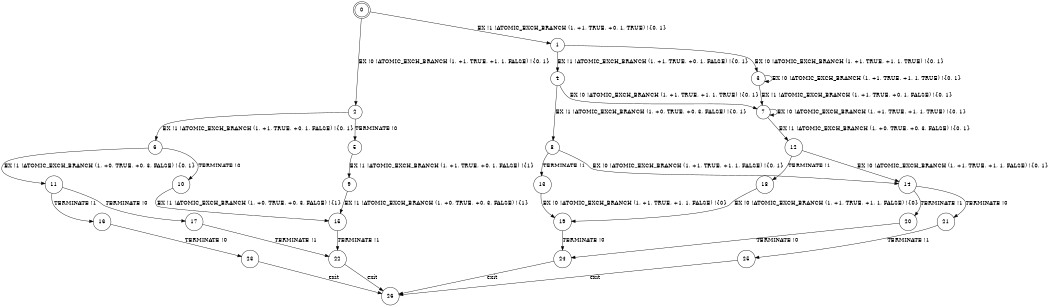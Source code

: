 digraph BCG {
size = "7, 10.5";
center = TRUE;
node [shape = circle];
0 [peripheries = 2];
0 -> 1 [label = "EX !1 !ATOMIC_EXCH_BRANCH (1, +1, TRUE, +0, 1, TRUE) !{0, 1}"];
0 -> 2 [label = "EX !0 !ATOMIC_EXCH_BRANCH (1, +1, TRUE, +1, 1, FALSE) !{0, 1}"];
1 -> 3 [label = "EX !0 !ATOMIC_EXCH_BRANCH (1, +1, TRUE, +1, 1, TRUE) !{0, 1}"];
1 -> 4 [label = "EX !1 !ATOMIC_EXCH_BRANCH (1, +1, TRUE, +0, 1, FALSE) !{0, 1}"];
2 -> 5 [label = "TERMINATE !0"];
2 -> 6 [label = "EX !1 !ATOMIC_EXCH_BRANCH (1, +1, TRUE, +0, 1, FALSE) !{0, 1}"];
3 -> 7 [label = "EX !1 !ATOMIC_EXCH_BRANCH (1, +1, TRUE, +0, 1, FALSE) !{0, 1}"];
3 -> 3 [label = "EX !0 !ATOMIC_EXCH_BRANCH (1, +1, TRUE, +1, 1, TRUE) !{0, 1}"];
4 -> 7 [label = "EX !0 !ATOMIC_EXCH_BRANCH (1, +1, TRUE, +1, 1, TRUE) !{0, 1}"];
4 -> 8 [label = "EX !1 !ATOMIC_EXCH_BRANCH (1, +0, TRUE, +0, 3, FALSE) !{0, 1}"];
5 -> 9 [label = "EX !1 !ATOMIC_EXCH_BRANCH (1, +1, TRUE, +0, 1, FALSE) !{1}"];
6 -> 10 [label = "TERMINATE !0"];
6 -> 11 [label = "EX !1 !ATOMIC_EXCH_BRANCH (1, +0, TRUE, +0, 3, FALSE) !{0, 1}"];
7 -> 12 [label = "EX !1 !ATOMIC_EXCH_BRANCH (1, +0, TRUE, +0, 3, FALSE) !{0, 1}"];
7 -> 7 [label = "EX !0 !ATOMIC_EXCH_BRANCH (1, +1, TRUE, +1, 1, TRUE) !{0, 1}"];
8 -> 13 [label = "TERMINATE !1"];
8 -> 14 [label = "EX !0 !ATOMIC_EXCH_BRANCH (1, +1, TRUE, +1, 1, FALSE) !{0, 1}"];
9 -> 15 [label = "EX !1 !ATOMIC_EXCH_BRANCH (1, +0, TRUE, +0, 3, FALSE) !{1}"];
10 -> 15 [label = "EX !1 !ATOMIC_EXCH_BRANCH (1, +0, TRUE, +0, 3, FALSE) !{1}"];
11 -> 16 [label = "TERMINATE !1"];
11 -> 17 [label = "TERMINATE !0"];
12 -> 18 [label = "TERMINATE !1"];
12 -> 14 [label = "EX !0 !ATOMIC_EXCH_BRANCH (1, +1, TRUE, +1, 1, FALSE) !{0, 1}"];
13 -> 19 [label = "EX !0 !ATOMIC_EXCH_BRANCH (1, +1, TRUE, +1, 1, FALSE) !{0}"];
14 -> 20 [label = "TERMINATE !1"];
14 -> 21 [label = "TERMINATE !0"];
15 -> 22 [label = "TERMINATE !1"];
16 -> 23 [label = "TERMINATE !0"];
17 -> 22 [label = "TERMINATE !1"];
18 -> 19 [label = "EX !0 !ATOMIC_EXCH_BRANCH (1, +1, TRUE, +1, 1, FALSE) !{0}"];
19 -> 24 [label = "TERMINATE !0"];
20 -> 24 [label = "TERMINATE !0"];
21 -> 25 [label = "TERMINATE !1"];
22 -> 26 [label = "exit"];
23 -> 26 [label = "exit"];
24 -> 26 [label = "exit"];
25 -> 26 [label = "exit"];
}
